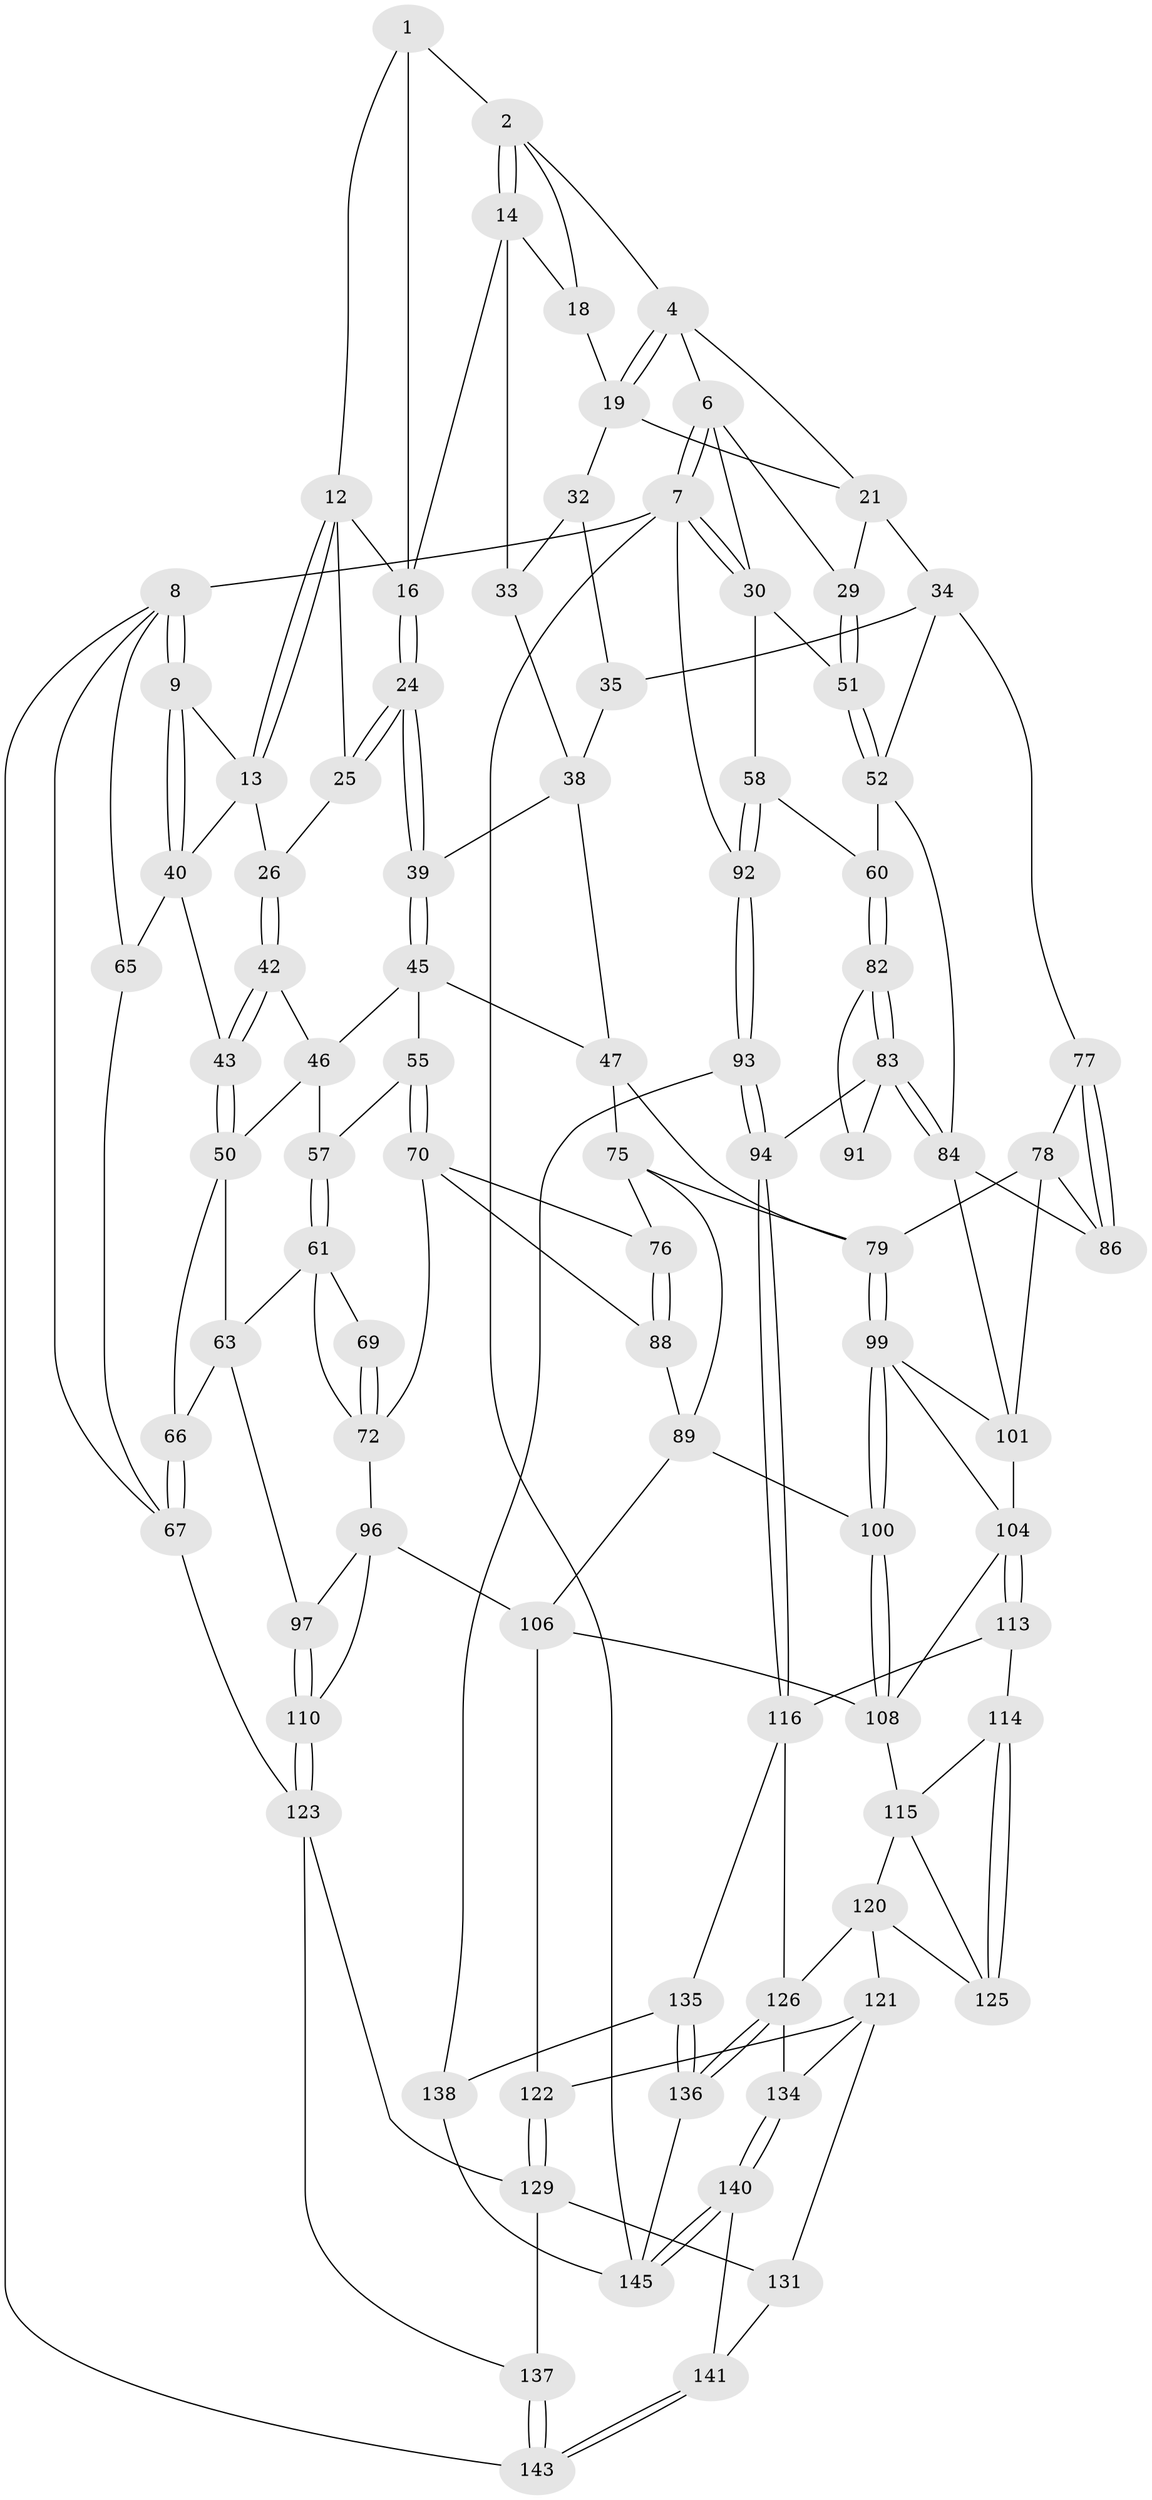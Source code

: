 // Generated by graph-tools (version 1.1) at 2025/24/03/03/25 07:24:34]
// undirected, 91 vertices, 202 edges
graph export_dot {
graph [start="1"]
  node [color=gray90,style=filled];
  1 [pos="+0.315487624450266+0",super="+11"];
  2 [pos="+0.515194854739719+0",super="+3"];
  4 [pos="+0.6974477323308824+0",super="+5"];
  6 [pos="+1+0",super="+28"];
  7 [pos="+1+0",super="+109"];
  8 [pos="+0+0",super="+118"];
  9 [pos="+0+0",super="+10"];
  12 [pos="+0.24243045284416823+0.069404403153907",super="+23"];
  13 [pos="+0.19303976591406974+0.10854387494438915",super="+27"];
  14 [pos="+0.49634425393437737+0.013705510352038605",super="+15"];
  16 [pos="+0.40148952794995263+0.12174664637412254",super="+17"];
  18 [pos="+0.5995433792150674+0.103579155647419"];
  19 [pos="+0.6598159771904968+0.10263641505123994",super="+20"];
  21 [pos="+0.7755287530473894+0.1827845198177567",super="+22"];
  24 [pos="+0.37435673227392663+0.1669336491843892"];
  25 [pos="+0.33913478725772755+0.15400865964541174"];
  26 [pos="+0.20886623421280043+0.1683044733197189"];
  29 [pos="+0.8192306478504786+0.19072228828622145"];
  30 [pos="+1+0.2886710103804257",super="+31"];
  32 [pos="+0.5925001953237555+0.12931557864451873",super="+36"];
  33 [pos="+0.47296434439469187+0.10073699420817071",super="+37"];
  34 [pos="+0.6451460096892622+0.30089534841333315",super="+54"];
  35 [pos="+0.5990465372183671+0.3036180008656392"];
  38 [pos="+0.479076764494739+0.18592137683944707",super="+41"];
  39 [pos="+0.37882554292029746+0.21593804933509578"];
  40 [pos="+0.13362208750351234+0.10942231791511672",super="+44"];
  42 [pos="+0.20674934161275363+0.1920748745237032"];
  43 [pos="+0.04546872475850176+0.2821189298955962"];
  45 [pos="+0.378408457310812+0.22592386378584928",super="+48"];
  46 [pos="+0.2439298012718135+0.2476419499749694",super="+49"];
  47 [pos="+0.5691240951250707+0.3250083228135194",super="+74"];
  50 [pos="+0.08171643441201208+0.3231513643311356",super="+64"];
  51 [pos="+0.8427158818097789+0.21008943612910747"];
  52 [pos="+0.8751899898629558+0.383904973359504",super="+53"];
  55 [pos="+0.4112907484703919+0.3319641405771877",super="+56"];
  57 [pos="+0.24873030182616154+0.3081347912313215"];
  58 [pos="+1+0.3647822446277252",super="+59"];
  60 [pos="+0.8868139087941406+0.3881865237220127"];
  61 [pos="+0.20836661140834992+0.3983562779505798",super="+62"];
  63 [pos="+0.10481030629783385+0.3491424403048863",super="+73"];
  65 [pos="+0+0.20939939753512643"];
  66 [pos="+0+0.6429897105223352"];
  67 [pos="+0+0.6692425185017563",super="+68"];
  69 [pos="+0.3797459751087574+0.3492073196187574"];
  70 [pos="+0.41494288949068053+0.443600604410829",super="+71"];
  72 [pos="+0.2846237841555267+0.4933839973941564",super="+81"];
  75 [pos="+0.47311361091362364+0.4777274607550593",super="+87"];
  76 [pos="+0.46908148988419307+0.47869619699550675"];
  77 [pos="+0.7113324597779315+0.43513413030252535"];
  78 [pos="+0.6602328319694699+0.49312193286220996",super="+98"];
  79 [pos="+0.6132697450236076+0.5036674079580487",super="+80"];
  82 [pos="+0.8817660466158387+0.5376544305210542"];
  83 [pos="+0.8650527472256831+0.607679055472547",super="+95"];
  84 [pos="+0.8441771428398975+0.5993165682129179",super="+85"];
  86 [pos="+0.7261527985107563+0.5256275220967731"];
  88 [pos="+0.40477954254864057+0.6018088753038581"];
  89 [pos="+0.5135586991522576+0.5327839649381059",super="+90"];
  91 [pos="+0.9725953541266729+0.4376095008835797"];
  92 [pos="+1+0.7593230103673786"];
  93 [pos="+1+0.7460054722845371"];
  94 [pos="+0.9964684230420349+0.7390720686408777"];
  96 [pos="+0.19007857148906085+0.5089712444346614",super="+107"];
  97 [pos="+0.13830392345437542+0.5433395158128597"];
  99 [pos="+0.6087592648466945+0.5737836980216913",super="+102"];
  100 [pos="+0.6054185609800953+0.5832945170472267"];
  101 [pos="+0.7125413400254788+0.5372728637432168",super="+103"];
  104 [pos="+0.7086679458101104+0.6491390345901393",super="+105"];
  106 [pos="+0.41423715408855494+0.6653985547461895",super="+112"];
  108 [pos="+0.6050794258320501+0.6002527179653987",super="+111"];
  110 [pos="+0.24360918545068622+0.7493734733659905"];
  113 [pos="+0.7038929548896193+0.7214436197682287"];
  114 [pos="+0.631849272292077+0.7325382874101614"];
  115 [pos="+0.5679038234765916+0.6975991061981428",super="+119"];
  116 [pos="+0.8890711362919397+0.7719680651185354",super="+117"];
  120 [pos="+0.5468825576055752+0.8005664379074517",super="+128"];
  121 [pos="+0.4716562143299239+0.8032958857575727",super="+130"];
  122 [pos="+0.4494154181404299+0.7630342346841835"];
  123 [pos="+0.24013027539642573+0.7537436389400191",super="+124"];
  125 [pos="+0.6192946589885361+0.8018927394865547"];
  126 [pos="+0.6827571874915044+0.8865018025872",super="+127"];
  129 [pos="+0.33581310758667937+0.8610563019232274",super="+133"];
  131 [pos="+0.46998041598306933+0.8792957452262693",super="+132"];
  134 [pos="+0.5434620916980069+0.9261035292887232"];
  135 [pos="+0.8060977516765491+0.9077157639781386",super="+139"];
  136 [pos="+0.7000061107362306+0.9153299088707312",super="+144"];
  137 [pos="+0.1636947405028677+0.9046576930985633"];
  138 [pos="+0.872527902868471+0.9524321951378143"];
  140 [pos="+0.4977975397195009+1"];
  141 [pos="+0.3348151033968161+1",super="+142"];
  143 [pos="+0.1101253029093187+1"];
  145 [pos="+0.7262648875551136+1",super="+146"];
  1 -- 2;
  1 -- 16;
  1 -- 12;
  2 -- 14;
  2 -- 14;
  2 -- 18;
  2 -- 4;
  4 -- 19;
  4 -- 19;
  4 -- 21;
  4 -- 6;
  6 -- 7;
  6 -- 7;
  6 -- 29;
  6 -- 30;
  7 -- 8 [weight=2];
  7 -- 30;
  7 -- 30;
  7 -- 92;
  7 -- 145;
  8 -- 9;
  8 -- 9;
  8 -- 65;
  8 -- 143;
  8 -- 67;
  9 -- 40;
  9 -- 40;
  9 -- 13;
  12 -- 13;
  12 -- 13;
  12 -- 25;
  12 -- 16;
  13 -- 40;
  13 -- 26;
  14 -- 18;
  14 -- 16;
  14 -- 33;
  16 -- 24;
  16 -- 24;
  18 -- 19;
  19 -- 21;
  19 -- 32;
  21 -- 29;
  21 -- 34;
  24 -- 25;
  24 -- 25;
  24 -- 39;
  24 -- 39;
  25 -- 26;
  26 -- 42;
  26 -- 42;
  29 -- 51;
  29 -- 51;
  30 -- 58;
  30 -- 51;
  32 -- 33 [weight=2];
  32 -- 35;
  33 -- 38;
  34 -- 35;
  34 -- 77;
  34 -- 52;
  35 -- 38;
  38 -- 39;
  38 -- 47;
  39 -- 45;
  39 -- 45;
  40 -- 65;
  40 -- 43;
  42 -- 43;
  42 -- 43;
  42 -- 46;
  43 -- 50;
  43 -- 50;
  45 -- 46;
  45 -- 55;
  45 -- 47;
  46 -- 57;
  46 -- 50;
  47 -- 75;
  47 -- 79;
  50 -- 66;
  50 -- 63;
  51 -- 52;
  51 -- 52;
  52 -- 60;
  52 -- 84;
  55 -- 70;
  55 -- 70;
  55 -- 57;
  57 -- 61;
  57 -- 61;
  58 -- 92;
  58 -- 92;
  58 -- 60;
  60 -- 82;
  60 -- 82;
  61 -- 69;
  61 -- 63;
  61 -- 72;
  63 -- 97;
  63 -- 66;
  65 -- 67;
  66 -- 67;
  66 -- 67;
  67 -- 123;
  69 -- 72;
  69 -- 72;
  70 -- 76;
  70 -- 72;
  70 -- 88;
  72 -- 96;
  75 -- 76;
  75 -- 89;
  75 -- 79;
  76 -- 88;
  76 -- 88;
  77 -- 78;
  77 -- 86;
  77 -- 86;
  78 -- 79;
  78 -- 86;
  78 -- 101;
  79 -- 99;
  79 -- 99;
  82 -- 83;
  82 -- 83;
  82 -- 91;
  83 -- 84;
  83 -- 84;
  83 -- 91;
  83 -- 94;
  84 -- 86;
  84 -- 101;
  88 -- 89;
  89 -- 100;
  89 -- 106;
  92 -- 93;
  92 -- 93;
  93 -- 94;
  93 -- 94;
  93 -- 138;
  94 -- 116;
  94 -- 116;
  96 -- 97;
  96 -- 106;
  96 -- 110;
  97 -- 110;
  97 -- 110;
  99 -- 100;
  99 -- 100;
  99 -- 104;
  99 -- 101;
  100 -- 108;
  100 -- 108;
  101 -- 104;
  104 -- 113;
  104 -- 113;
  104 -- 108;
  106 -- 122;
  106 -- 108;
  108 -- 115;
  110 -- 123;
  110 -- 123;
  113 -- 114;
  113 -- 116;
  114 -- 115;
  114 -- 125;
  114 -- 125;
  115 -- 120;
  115 -- 125;
  116 -- 135;
  116 -- 126;
  120 -- 121;
  120 -- 125;
  120 -- 126;
  121 -- 122;
  121 -- 131;
  121 -- 134;
  122 -- 129;
  122 -- 129;
  123 -- 129;
  123 -- 137;
  126 -- 136;
  126 -- 136;
  126 -- 134;
  129 -- 137;
  129 -- 131;
  131 -- 141 [weight=2];
  134 -- 140;
  134 -- 140;
  135 -- 136 [weight=2];
  135 -- 136;
  135 -- 138;
  136 -- 145;
  137 -- 143;
  137 -- 143;
  138 -- 145;
  140 -- 141;
  140 -- 145;
  140 -- 145;
  141 -- 143;
  141 -- 143;
}
